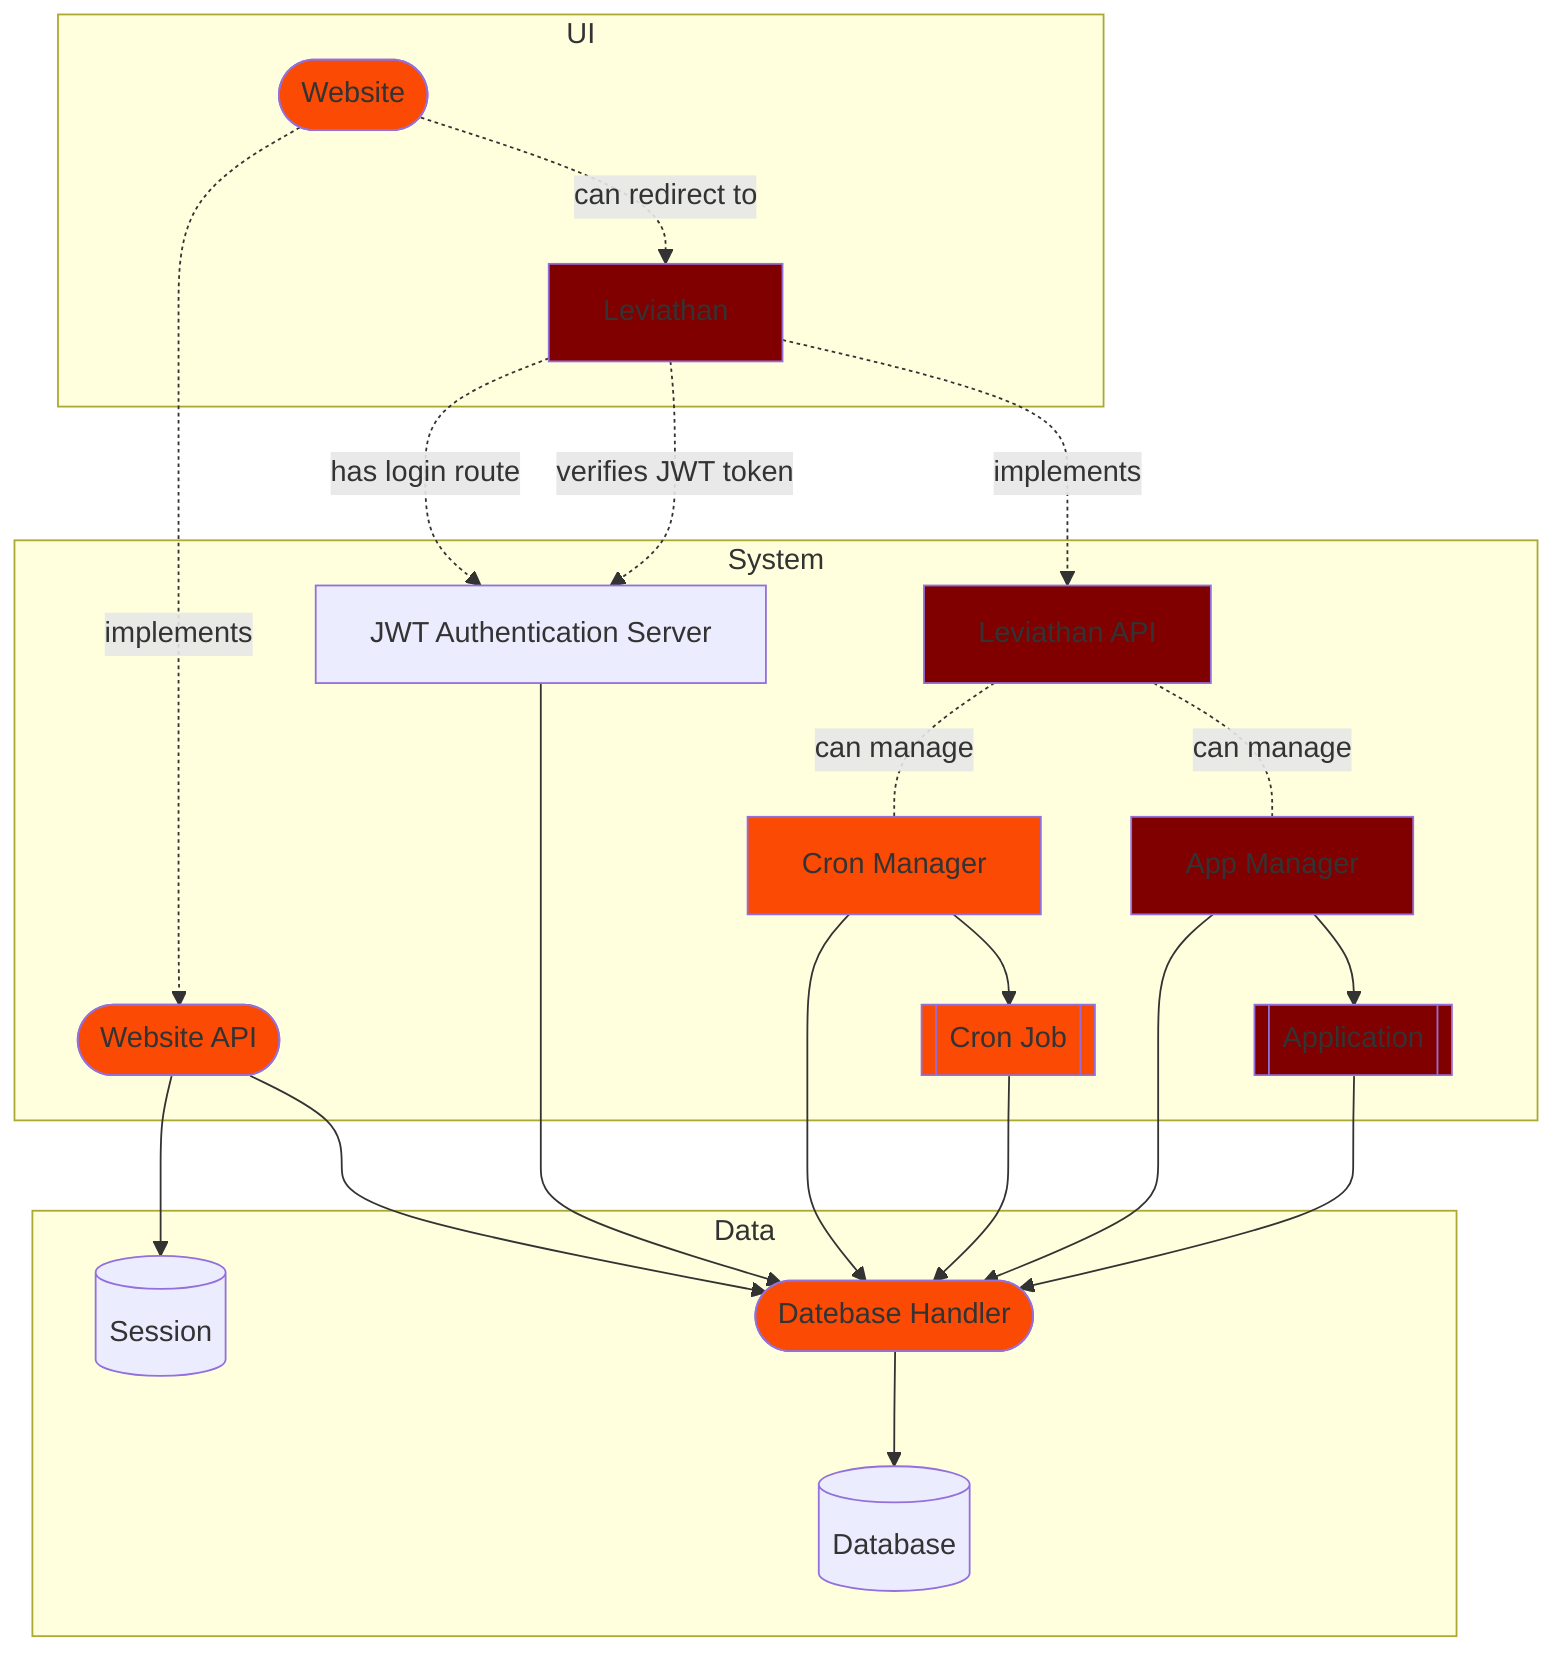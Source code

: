 graph TD
	classDef TODO fill:#800000;
	classDef IN_PROGRESS fill:#FA4A04;

	subgraph data [Data]
	db[(Database)]
	session[(Session)]
	dbh([Datebase Handler]):::IN_PROGRESS
	end

	subgraph ui [UI]
	web([Website]):::IN_PROGRESS
	leviathan[Leviathan]:::TODO
	end

	subgraph system [System]
	jwt[JWT Authentication Server]
	webapi([Website API]):::IN_PROGRESS
	levapi[Leviathan API]:::TODO
	cronmanager[Cron Manager]:::IN_PROGRESS
	cronjob[[Cron Job]]:::IN_PROGRESS
	appmanager[App Manager]:::TODO
	app[[Application]]:::TODO
	end

	web-.->|implements|webapi
	web-.->|can redirect to|leviathan
	webapi-->dbh
	webapi-->session
	leviathan-.->|has login route|jwt
	leviathan-.->|verifies JWT token|jwt
	leviathan-.->|implements|levapi
	jwt-->dbh
	levapi-.-|can manage|cronmanager
	levapi-.-|can manage|appmanager
	cronmanager-->dbh
	cronmanager-->cronjob
	cronjob-->dbh
	appmanager-->dbh
	appmanager-->app
	app-->dbh
	dbh-->db
